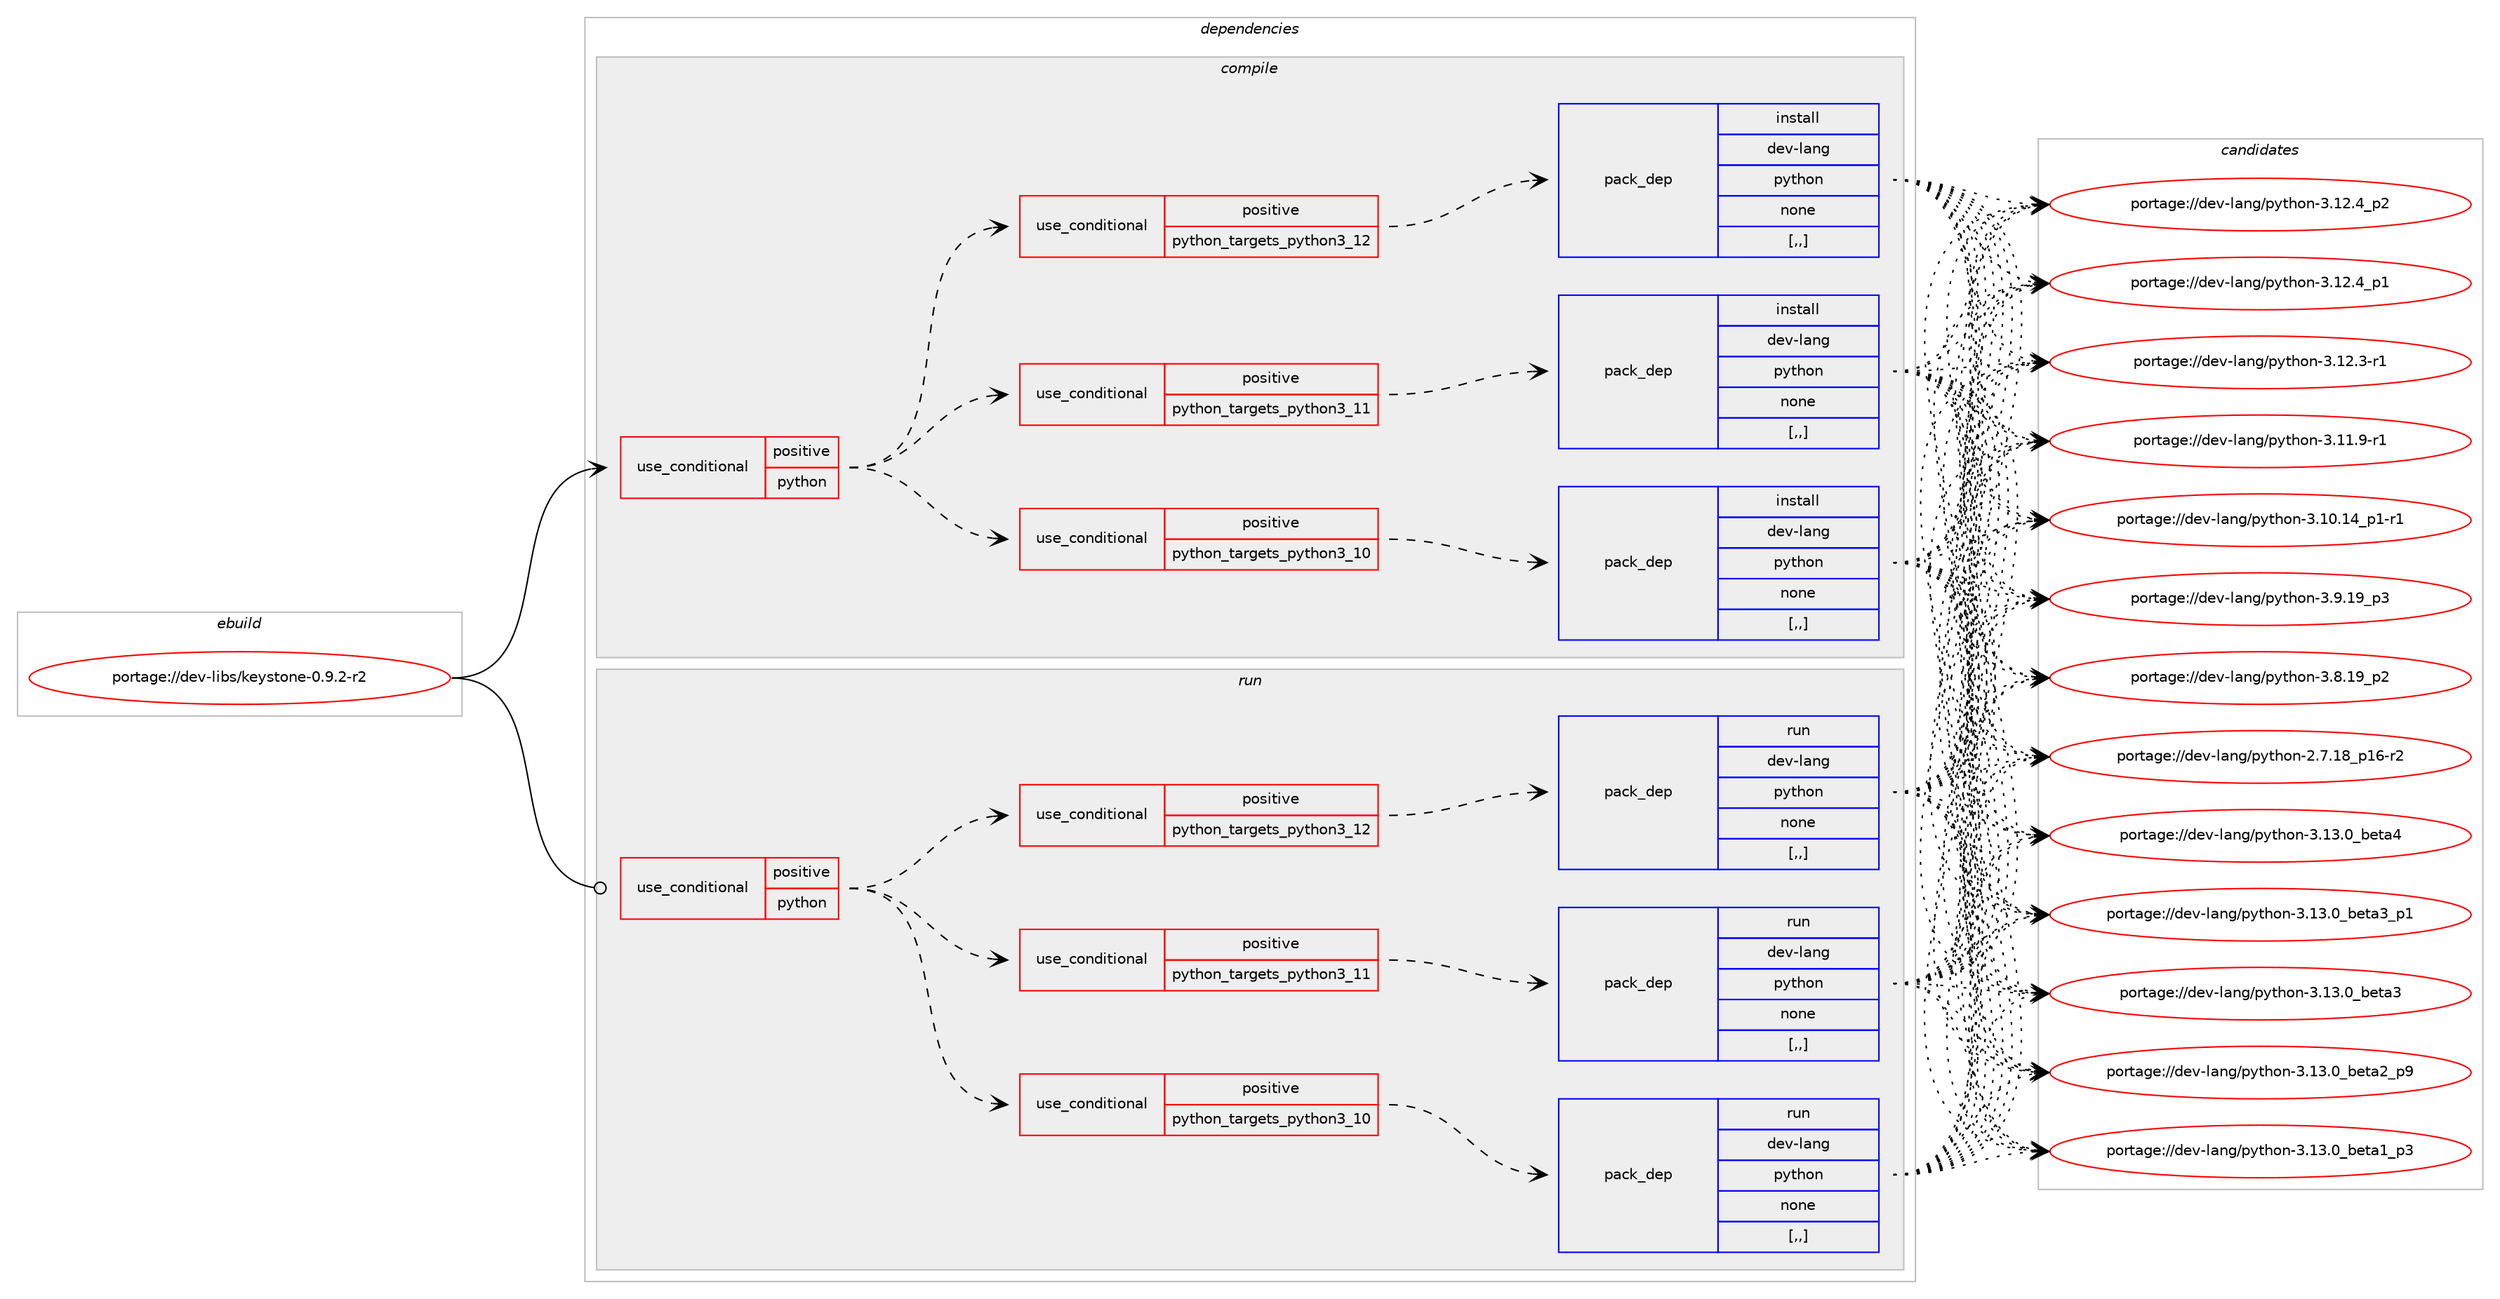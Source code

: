 digraph prolog {

# *************
# Graph options
# *************

newrank=true;
concentrate=true;
compound=true;
graph [rankdir=LR,fontname=Helvetica,fontsize=10,ranksep=1.5];#, ranksep=2.5, nodesep=0.2];
edge  [arrowhead=vee];
node  [fontname=Helvetica,fontsize=10];

# **********
# The ebuild
# **********

subgraph cluster_leftcol {
color=gray;
label=<<i>ebuild</i>>;
id [label="portage://dev-libs/keystone-0.9.2-r2", color=red, width=4, href="../dev-libs/keystone-0.9.2-r2.svg"];
}

# ****************
# The dependencies
# ****************

subgraph cluster_midcol {
color=gray;
label=<<i>dependencies</i>>;
subgraph cluster_compile {
fillcolor="#eeeeee";
style=filled;
label=<<i>compile</i>>;
subgraph cond26526 {
dependency108967 [label=<<TABLE BORDER="0" CELLBORDER="1" CELLSPACING="0" CELLPADDING="4"><TR><TD ROWSPAN="3" CELLPADDING="10">use_conditional</TD></TR><TR><TD>positive</TD></TR><TR><TD>python</TD></TR></TABLE>>, shape=none, color=red];
subgraph cond26527 {
dependency108968 [label=<<TABLE BORDER="0" CELLBORDER="1" CELLSPACING="0" CELLPADDING="4"><TR><TD ROWSPAN="3" CELLPADDING="10">use_conditional</TD></TR><TR><TD>positive</TD></TR><TR><TD>python_targets_python3_10</TD></TR></TABLE>>, shape=none, color=red];
subgraph pack81267 {
dependency108969 [label=<<TABLE BORDER="0" CELLBORDER="1" CELLSPACING="0" CELLPADDING="4" WIDTH="220"><TR><TD ROWSPAN="6" CELLPADDING="30">pack_dep</TD></TR><TR><TD WIDTH="110">install</TD></TR><TR><TD>dev-lang</TD></TR><TR><TD>python</TD></TR><TR><TD>none</TD></TR><TR><TD>[,,]</TD></TR></TABLE>>, shape=none, color=blue];
}
dependency108968:e -> dependency108969:w [weight=20,style="dashed",arrowhead="vee"];
}
dependency108967:e -> dependency108968:w [weight=20,style="dashed",arrowhead="vee"];
subgraph cond26528 {
dependency108970 [label=<<TABLE BORDER="0" CELLBORDER="1" CELLSPACING="0" CELLPADDING="4"><TR><TD ROWSPAN="3" CELLPADDING="10">use_conditional</TD></TR><TR><TD>positive</TD></TR><TR><TD>python_targets_python3_11</TD></TR></TABLE>>, shape=none, color=red];
subgraph pack81268 {
dependency108971 [label=<<TABLE BORDER="0" CELLBORDER="1" CELLSPACING="0" CELLPADDING="4" WIDTH="220"><TR><TD ROWSPAN="6" CELLPADDING="30">pack_dep</TD></TR><TR><TD WIDTH="110">install</TD></TR><TR><TD>dev-lang</TD></TR><TR><TD>python</TD></TR><TR><TD>none</TD></TR><TR><TD>[,,]</TD></TR></TABLE>>, shape=none, color=blue];
}
dependency108970:e -> dependency108971:w [weight=20,style="dashed",arrowhead="vee"];
}
dependency108967:e -> dependency108970:w [weight=20,style="dashed",arrowhead="vee"];
subgraph cond26529 {
dependency108972 [label=<<TABLE BORDER="0" CELLBORDER="1" CELLSPACING="0" CELLPADDING="4"><TR><TD ROWSPAN="3" CELLPADDING="10">use_conditional</TD></TR><TR><TD>positive</TD></TR><TR><TD>python_targets_python3_12</TD></TR></TABLE>>, shape=none, color=red];
subgraph pack81269 {
dependency108973 [label=<<TABLE BORDER="0" CELLBORDER="1" CELLSPACING="0" CELLPADDING="4" WIDTH="220"><TR><TD ROWSPAN="6" CELLPADDING="30">pack_dep</TD></TR><TR><TD WIDTH="110">install</TD></TR><TR><TD>dev-lang</TD></TR><TR><TD>python</TD></TR><TR><TD>none</TD></TR><TR><TD>[,,]</TD></TR></TABLE>>, shape=none, color=blue];
}
dependency108972:e -> dependency108973:w [weight=20,style="dashed",arrowhead="vee"];
}
dependency108967:e -> dependency108972:w [weight=20,style="dashed",arrowhead="vee"];
}
id:e -> dependency108967:w [weight=20,style="solid",arrowhead="vee"];
}
subgraph cluster_compileandrun {
fillcolor="#eeeeee";
style=filled;
label=<<i>compile and run</i>>;
}
subgraph cluster_run {
fillcolor="#eeeeee";
style=filled;
label=<<i>run</i>>;
subgraph cond26530 {
dependency108974 [label=<<TABLE BORDER="0" CELLBORDER="1" CELLSPACING="0" CELLPADDING="4"><TR><TD ROWSPAN="3" CELLPADDING="10">use_conditional</TD></TR><TR><TD>positive</TD></TR><TR><TD>python</TD></TR></TABLE>>, shape=none, color=red];
subgraph cond26531 {
dependency108975 [label=<<TABLE BORDER="0" CELLBORDER="1" CELLSPACING="0" CELLPADDING="4"><TR><TD ROWSPAN="3" CELLPADDING="10">use_conditional</TD></TR><TR><TD>positive</TD></TR><TR><TD>python_targets_python3_10</TD></TR></TABLE>>, shape=none, color=red];
subgraph pack81270 {
dependency108976 [label=<<TABLE BORDER="0" CELLBORDER="1" CELLSPACING="0" CELLPADDING="4" WIDTH="220"><TR><TD ROWSPAN="6" CELLPADDING="30">pack_dep</TD></TR><TR><TD WIDTH="110">run</TD></TR><TR><TD>dev-lang</TD></TR><TR><TD>python</TD></TR><TR><TD>none</TD></TR><TR><TD>[,,]</TD></TR></TABLE>>, shape=none, color=blue];
}
dependency108975:e -> dependency108976:w [weight=20,style="dashed",arrowhead="vee"];
}
dependency108974:e -> dependency108975:w [weight=20,style="dashed",arrowhead="vee"];
subgraph cond26532 {
dependency108977 [label=<<TABLE BORDER="0" CELLBORDER="1" CELLSPACING="0" CELLPADDING="4"><TR><TD ROWSPAN="3" CELLPADDING="10">use_conditional</TD></TR><TR><TD>positive</TD></TR><TR><TD>python_targets_python3_11</TD></TR></TABLE>>, shape=none, color=red];
subgraph pack81271 {
dependency108978 [label=<<TABLE BORDER="0" CELLBORDER="1" CELLSPACING="0" CELLPADDING="4" WIDTH="220"><TR><TD ROWSPAN="6" CELLPADDING="30">pack_dep</TD></TR><TR><TD WIDTH="110">run</TD></TR><TR><TD>dev-lang</TD></TR><TR><TD>python</TD></TR><TR><TD>none</TD></TR><TR><TD>[,,]</TD></TR></TABLE>>, shape=none, color=blue];
}
dependency108977:e -> dependency108978:w [weight=20,style="dashed",arrowhead="vee"];
}
dependency108974:e -> dependency108977:w [weight=20,style="dashed",arrowhead="vee"];
subgraph cond26533 {
dependency108979 [label=<<TABLE BORDER="0" CELLBORDER="1" CELLSPACING="0" CELLPADDING="4"><TR><TD ROWSPAN="3" CELLPADDING="10">use_conditional</TD></TR><TR><TD>positive</TD></TR><TR><TD>python_targets_python3_12</TD></TR></TABLE>>, shape=none, color=red];
subgraph pack81272 {
dependency108980 [label=<<TABLE BORDER="0" CELLBORDER="1" CELLSPACING="0" CELLPADDING="4" WIDTH="220"><TR><TD ROWSPAN="6" CELLPADDING="30">pack_dep</TD></TR><TR><TD WIDTH="110">run</TD></TR><TR><TD>dev-lang</TD></TR><TR><TD>python</TD></TR><TR><TD>none</TD></TR><TR><TD>[,,]</TD></TR></TABLE>>, shape=none, color=blue];
}
dependency108979:e -> dependency108980:w [weight=20,style="dashed",arrowhead="vee"];
}
dependency108974:e -> dependency108979:w [weight=20,style="dashed",arrowhead="vee"];
}
id:e -> dependency108974:w [weight=20,style="solid",arrowhead="odot"];
}
}

# **************
# The candidates
# **************

subgraph cluster_choices {
rank=same;
color=gray;
label=<<i>candidates</i>>;

subgraph choice81267 {
color=black;
nodesep=1;
choice1001011184510897110103471121211161041111104551464951464895981011169752 [label="portage://dev-lang/python-3.13.0_beta4", color=red, width=4,href="../dev-lang/python-3.13.0_beta4.svg"];
choice10010111845108971101034711212111610411111045514649514648959810111697519511249 [label="portage://dev-lang/python-3.13.0_beta3_p1", color=red, width=4,href="../dev-lang/python-3.13.0_beta3_p1.svg"];
choice1001011184510897110103471121211161041111104551464951464895981011169751 [label="portage://dev-lang/python-3.13.0_beta3", color=red, width=4,href="../dev-lang/python-3.13.0_beta3.svg"];
choice10010111845108971101034711212111610411111045514649514648959810111697509511257 [label="portage://dev-lang/python-3.13.0_beta2_p9", color=red, width=4,href="../dev-lang/python-3.13.0_beta2_p9.svg"];
choice10010111845108971101034711212111610411111045514649514648959810111697499511251 [label="portage://dev-lang/python-3.13.0_beta1_p3", color=red, width=4,href="../dev-lang/python-3.13.0_beta1_p3.svg"];
choice100101118451089711010347112121116104111110455146495046529511250 [label="portage://dev-lang/python-3.12.4_p2", color=red, width=4,href="../dev-lang/python-3.12.4_p2.svg"];
choice100101118451089711010347112121116104111110455146495046529511249 [label="portage://dev-lang/python-3.12.4_p1", color=red, width=4,href="../dev-lang/python-3.12.4_p1.svg"];
choice100101118451089711010347112121116104111110455146495046514511449 [label="portage://dev-lang/python-3.12.3-r1", color=red, width=4,href="../dev-lang/python-3.12.3-r1.svg"];
choice100101118451089711010347112121116104111110455146494946574511449 [label="portage://dev-lang/python-3.11.9-r1", color=red, width=4,href="../dev-lang/python-3.11.9-r1.svg"];
choice100101118451089711010347112121116104111110455146494846495295112494511449 [label="portage://dev-lang/python-3.10.14_p1-r1", color=red, width=4,href="../dev-lang/python-3.10.14_p1-r1.svg"];
choice100101118451089711010347112121116104111110455146574649579511251 [label="portage://dev-lang/python-3.9.19_p3", color=red, width=4,href="../dev-lang/python-3.9.19_p3.svg"];
choice100101118451089711010347112121116104111110455146564649579511250 [label="portage://dev-lang/python-3.8.19_p2", color=red, width=4,href="../dev-lang/python-3.8.19_p2.svg"];
choice100101118451089711010347112121116104111110455046554649569511249544511450 [label="portage://dev-lang/python-2.7.18_p16-r2", color=red, width=4,href="../dev-lang/python-2.7.18_p16-r2.svg"];
dependency108969:e -> choice1001011184510897110103471121211161041111104551464951464895981011169752:w [style=dotted,weight="100"];
dependency108969:e -> choice10010111845108971101034711212111610411111045514649514648959810111697519511249:w [style=dotted,weight="100"];
dependency108969:e -> choice1001011184510897110103471121211161041111104551464951464895981011169751:w [style=dotted,weight="100"];
dependency108969:e -> choice10010111845108971101034711212111610411111045514649514648959810111697509511257:w [style=dotted,weight="100"];
dependency108969:e -> choice10010111845108971101034711212111610411111045514649514648959810111697499511251:w [style=dotted,weight="100"];
dependency108969:e -> choice100101118451089711010347112121116104111110455146495046529511250:w [style=dotted,weight="100"];
dependency108969:e -> choice100101118451089711010347112121116104111110455146495046529511249:w [style=dotted,weight="100"];
dependency108969:e -> choice100101118451089711010347112121116104111110455146495046514511449:w [style=dotted,weight="100"];
dependency108969:e -> choice100101118451089711010347112121116104111110455146494946574511449:w [style=dotted,weight="100"];
dependency108969:e -> choice100101118451089711010347112121116104111110455146494846495295112494511449:w [style=dotted,weight="100"];
dependency108969:e -> choice100101118451089711010347112121116104111110455146574649579511251:w [style=dotted,weight="100"];
dependency108969:e -> choice100101118451089711010347112121116104111110455146564649579511250:w [style=dotted,weight="100"];
dependency108969:e -> choice100101118451089711010347112121116104111110455046554649569511249544511450:w [style=dotted,weight="100"];
}
subgraph choice81268 {
color=black;
nodesep=1;
choice1001011184510897110103471121211161041111104551464951464895981011169752 [label="portage://dev-lang/python-3.13.0_beta4", color=red, width=4,href="../dev-lang/python-3.13.0_beta4.svg"];
choice10010111845108971101034711212111610411111045514649514648959810111697519511249 [label="portage://dev-lang/python-3.13.0_beta3_p1", color=red, width=4,href="../dev-lang/python-3.13.0_beta3_p1.svg"];
choice1001011184510897110103471121211161041111104551464951464895981011169751 [label="portage://dev-lang/python-3.13.0_beta3", color=red, width=4,href="../dev-lang/python-3.13.0_beta3.svg"];
choice10010111845108971101034711212111610411111045514649514648959810111697509511257 [label="portage://dev-lang/python-3.13.0_beta2_p9", color=red, width=4,href="../dev-lang/python-3.13.0_beta2_p9.svg"];
choice10010111845108971101034711212111610411111045514649514648959810111697499511251 [label="portage://dev-lang/python-3.13.0_beta1_p3", color=red, width=4,href="../dev-lang/python-3.13.0_beta1_p3.svg"];
choice100101118451089711010347112121116104111110455146495046529511250 [label="portage://dev-lang/python-3.12.4_p2", color=red, width=4,href="../dev-lang/python-3.12.4_p2.svg"];
choice100101118451089711010347112121116104111110455146495046529511249 [label="portage://dev-lang/python-3.12.4_p1", color=red, width=4,href="../dev-lang/python-3.12.4_p1.svg"];
choice100101118451089711010347112121116104111110455146495046514511449 [label="portage://dev-lang/python-3.12.3-r1", color=red, width=4,href="../dev-lang/python-3.12.3-r1.svg"];
choice100101118451089711010347112121116104111110455146494946574511449 [label="portage://dev-lang/python-3.11.9-r1", color=red, width=4,href="../dev-lang/python-3.11.9-r1.svg"];
choice100101118451089711010347112121116104111110455146494846495295112494511449 [label="portage://dev-lang/python-3.10.14_p1-r1", color=red, width=4,href="../dev-lang/python-3.10.14_p1-r1.svg"];
choice100101118451089711010347112121116104111110455146574649579511251 [label="portage://dev-lang/python-3.9.19_p3", color=red, width=4,href="../dev-lang/python-3.9.19_p3.svg"];
choice100101118451089711010347112121116104111110455146564649579511250 [label="portage://dev-lang/python-3.8.19_p2", color=red, width=4,href="../dev-lang/python-3.8.19_p2.svg"];
choice100101118451089711010347112121116104111110455046554649569511249544511450 [label="portage://dev-lang/python-2.7.18_p16-r2", color=red, width=4,href="../dev-lang/python-2.7.18_p16-r2.svg"];
dependency108971:e -> choice1001011184510897110103471121211161041111104551464951464895981011169752:w [style=dotted,weight="100"];
dependency108971:e -> choice10010111845108971101034711212111610411111045514649514648959810111697519511249:w [style=dotted,weight="100"];
dependency108971:e -> choice1001011184510897110103471121211161041111104551464951464895981011169751:w [style=dotted,weight="100"];
dependency108971:e -> choice10010111845108971101034711212111610411111045514649514648959810111697509511257:w [style=dotted,weight="100"];
dependency108971:e -> choice10010111845108971101034711212111610411111045514649514648959810111697499511251:w [style=dotted,weight="100"];
dependency108971:e -> choice100101118451089711010347112121116104111110455146495046529511250:w [style=dotted,weight="100"];
dependency108971:e -> choice100101118451089711010347112121116104111110455146495046529511249:w [style=dotted,weight="100"];
dependency108971:e -> choice100101118451089711010347112121116104111110455146495046514511449:w [style=dotted,weight="100"];
dependency108971:e -> choice100101118451089711010347112121116104111110455146494946574511449:w [style=dotted,weight="100"];
dependency108971:e -> choice100101118451089711010347112121116104111110455146494846495295112494511449:w [style=dotted,weight="100"];
dependency108971:e -> choice100101118451089711010347112121116104111110455146574649579511251:w [style=dotted,weight="100"];
dependency108971:e -> choice100101118451089711010347112121116104111110455146564649579511250:w [style=dotted,weight="100"];
dependency108971:e -> choice100101118451089711010347112121116104111110455046554649569511249544511450:w [style=dotted,weight="100"];
}
subgraph choice81269 {
color=black;
nodesep=1;
choice1001011184510897110103471121211161041111104551464951464895981011169752 [label="portage://dev-lang/python-3.13.0_beta4", color=red, width=4,href="../dev-lang/python-3.13.0_beta4.svg"];
choice10010111845108971101034711212111610411111045514649514648959810111697519511249 [label="portage://dev-lang/python-3.13.0_beta3_p1", color=red, width=4,href="../dev-lang/python-3.13.0_beta3_p1.svg"];
choice1001011184510897110103471121211161041111104551464951464895981011169751 [label="portage://dev-lang/python-3.13.0_beta3", color=red, width=4,href="../dev-lang/python-3.13.0_beta3.svg"];
choice10010111845108971101034711212111610411111045514649514648959810111697509511257 [label="portage://dev-lang/python-3.13.0_beta2_p9", color=red, width=4,href="../dev-lang/python-3.13.0_beta2_p9.svg"];
choice10010111845108971101034711212111610411111045514649514648959810111697499511251 [label="portage://dev-lang/python-3.13.0_beta1_p3", color=red, width=4,href="../dev-lang/python-3.13.0_beta1_p3.svg"];
choice100101118451089711010347112121116104111110455146495046529511250 [label="portage://dev-lang/python-3.12.4_p2", color=red, width=4,href="../dev-lang/python-3.12.4_p2.svg"];
choice100101118451089711010347112121116104111110455146495046529511249 [label="portage://dev-lang/python-3.12.4_p1", color=red, width=4,href="../dev-lang/python-3.12.4_p1.svg"];
choice100101118451089711010347112121116104111110455146495046514511449 [label="portage://dev-lang/python-3.12.3-r1", color=red, width=4,href="../dev-lang/python-3.12.3-r1.svg"];
choice100101118451089711010347112121116104111110455146494946574511449 [label="portage://dev-lang/python-3.11.9-r1", color=red, width=4,href="../dev-lang/python-3.11.9-r1.svg"];
choice100101118451089711010347112121116104111110455146494846495295112494511449 [label="portage://dev-lang/python-3.10.14_p1-r1", color=red, width=4,href="../dev-lang/python-3.10.14_p1-r1.svg"];
choice100101118451089711010347112121116104111110455146574649579511251 [label="portage://dev-lang/python-3.9.19_p3", color=red, width=4,href="../dev-lang/python-3.9.19_p3.svg"];
choice100101118451089711010347112121116104111110455146564649579511250 [label="portage://dev-lang/python-3.8.19_p2", color=red, width=4,href="../dev-lang/python-3.8.19_p2.svg"];
choice100101118451089711010347112121116104111110455046554649569511249544511450 [label="portage://dev-lang/python-2.7.18_p16-r2", color=red, width=4,href="../dev-lang/python-2.7.18_p16-r2.svg"];
dependency108973:e -> choice1001011184510897110103471121211161041111104551464951464895981011169752:w [style=dotted,weight="100"];
dependency108973:e -> choice10010111845108971101034711212111610411111045514649514648959810111697519511249:w [style=dotted,weight="100"];
dependency108973:e -> choice1001011184510897110103471121211161041111104551464951464895981011169751:w [style=dotted,weight="100"];
dependency108973:e -> choice10010111845108971101034711212111610411111045514649514648959810111697509511257:w [style=dotted,weight="100"];
dependency108973:e -> choice10010111845108971101034711212111610411111045514649514648959810111697499511251:w [style=dotted,weight="100"];
dependency108973:e -> choice100101118451089711010347112121116104111110455146495046529511250:w [style=dotted,weight="100"];
dependency108973:e -> choice100101118451089711010347112121116104111110455146495046529511249:w [style=dotted,weight="100"];
dependency108973:e -> choice100101118451089711010347112121116104111110455146495046514511449:w [style=dotted,weight="100"];
dependency108973:e -> choice100101118451089711010347112121116104111110455146494946574511449:w [style=dotted,weight="100"];
dependency108973:e -> choice100101118451089711010347112121116104111110455146494846495295112494511449:w [style=dotted,weight="100"];
dependency108973:e -> choice100101118451089711010347112121116104111110455146574649579511251:w [style=dotted,weight="100"];
dependency108973:e -> choice100101118451089711010347112121116104111110455146564649579511250:w [style=dotted,weight="100"];
dependency108973:e -> choice100101118451089711010347112121116104111110455046554649569511249544511450:w [style=dotted,weight="100"];
}
subgraph choice81270 {
color=black;
nodesep=1;
choice1001011184510897110103471121211161041111104551464951464895981011169752 [label="portage://dev-lang/python-3.13.0_beta4", color=red, width=4,href="../dev-lang/python-3.13.0_beta4.svg"];
choice10010111845108971101034711212111610411111045514649514648959810111697519511249 [label="portage://dev-lang/python-3.13.0_beta3_p1", color=red, width=4,href="../dev-lang/python-3.13.0_beta3_p1.svg"];
choice1001011184510897110103471121211161041111104551464951464895981011169751 [label="portage://dev-lang/python-3.13.0_beta3", color=red, width=4,href="../dev-lang/python-3.13.0_beta3.svg"];
choice10010111845108971101034711212111610411111045514649514648959810111697509511257 [label="portage://dev-lang/python-3.13.0_beta2_p9", color=red, width=4,href="../dev-lang/python-3.13.0_beta2_p9.svg"];
choice10010111845108971101034711212111610411111045514649514648959810111697499511251 [label="portage://dev-lang/python-3.13.0_beta1_p3", color=red, width=4,href="../dev-lang/python-3.13.0_beta1_p3.svg"];
choice100101118451089711010347112121116104111110455146495046529511250 [label="portage://dev-lang/python-3.12.4_p2", color=red, width=4,href="../dev-lang/python-3.12.4_p2.svg"];
choice100101118451089711010347112121116104111110455146495046529511249 [label="portage://dev-lang/python-3.12.4_p1", color=red, width=4,href="../dev-lang/python-3.12.4_p1.svg"];
choice100101118451089711010347112121116104111110455146495046514511449 [label="portage://dev-lang/python-3.12.3-r1", color=red, width=4,href="../dev-lang/python-3.12.3-r1.svg"];
choice100101118451089711010347112121116104111110455146494946574511449 [label="portage://dev-lang/python-3.11.9-r1", color=red, width=4,href="../dev-lang/python-3.11.9-r1.svg"];
choice100101118451089711010347112121116104111110455146494846495295112494511449 [label="portage://dev-lang/python-3.10.14_p1-r1", color=red, width=4,href="../dev-lang/python-3.10.14_p1-r1.svg"];
choice100101118451089711010347112121116104111110455146574649579511251 [label="portage://dev-lang/python-3.9.19_p3", color=red, width=4,href="../dev-lang/python-3.9.19_p3.svg"];
choice100101118451089711010347112121116104111110455146564649579511250 [label="portage://dev-lang/python-3.8.19_p2", color=red, width=4,href="../dev-lang/python-3.8.19_p2.svg"];
choice100101118451089711010347112121116104111110455046554649569511249544511450 [label="portage://dev-lang/python-2.7.18_p16-r2", color=red, width=4,href="../dev-lang/python-2.7.18_p16-r2.svg"];
dependency108976:e -> choice1001011184510897110103471121211161041111104551464951464895981011169752:w [style=dotted,weight="100"];
dependency108976:e -> choice10010111845108971101034711212111610411111045514649514648959810111697519511249:w [style=dotted,weight="100"];
dependency108976:e -> choice1001011184510897110103471121211161041111104551464951464895981011169751:w [style=dotted,weight="100"];
dependency108976:e -> choice10010111845108971101034711212111610411111045514649514648959810111697509511257:w [style=dotted,weight="100"];
dependency108976:e -> choice10010111845108971101034711212111610411111045514649514648959810111697499511251:w [style=dotted,weight="100"];
dependency108976:e -> choice100101118451089711010347112121116104111110455146495046529511250:w [style=dotted,weight="100"];
dependency108976:e -> choice100101118451089711010347112121116104111110455146495046529511249:w [style=dotted,weight="100"];
dependency108976:e -> choice100101118451089711010347112121116104111110455146495046514511449:w [style=dotted,weight="100"];
dependency108976:e -> choice100101118451089711010347112121116104111110455146494946574511449:w [style=dotted,weight="100"];
dependency108976:e -> choice100101118451089711010347112121116104111110455146494846495295112494511449:w [style=dotted,weight="100"];
dependency108976:e -> choice100101118451089711010347112121116104111110455146574649579511251:w [style=dotted,weight="100"];
dependency108976:e -> choice100101118451089711010347112121116104111110455146564649579511250:w [style=dotted,weight="100"];
dependency108976:e -> choice100101118451089711010347112121116104111110455046554649569511249544511450:w [style=dotted,weight="100"];
}
subgraph choice81271 {
color=black;
nodesep=1;
choice1001011184510897110103471121211161041111104551464951464895981011169752 [label="portage://dev-lang/python-3.13.0_beta4", color=red, width=4,href="../dev-lang/python-3.13.0_beta4.svg"];
choice10010111845108971101034711212111610411111045514649514648959810111697519511249 [label="portage://dev-lang/python-3.13.0_beta3_p1", color=red, width=4,href="../dev-lang/python-3.13.0_beta3_p1.svg"];
choice1001011184510897110103471121211161041111104551464951464895981011169751 [label="portage://dev-lang/python-3.13.0_beta3", color=red, width=4,href="../dev-lang/python-3.13.0_beta3.svg"];
choice10010111845108971101034711212111610411111045514649514648959810111697509511257 [label="portage://dev-lang/python-3.13.0_beta2_p9", color=red, width=4,href="../dev-lang/python-3.13.0_beta2_p9.svg"];
choice10010111845108971101034711212111610411111045514649514648959810111697499511251 [label="portage://dev-lang/python-3.13.0_beta1_p3", color=red, width=4,href="../dev-lang/python-3.13.0_beta1_p3.svg"];
choice100101118451089711010347112121116104111110455146495046529511250 [label="portage://dev-lang/python-3.12.4_p2", color=red, width=4,href="../dev-lang/python-3.12.4_p2.svg"];
choice100101118451089711010347112121116104111110455146495046529511249 [label="portage://dev-lang/python-3.12.4_p1", color=red, width=4,href="../dev-lang/python-3.12.4_p1.svg"];
choice100101118451089711010347112121116104111110455146495046514511449 [label="portage://dev-lang/python-3.12.3-r1", color=red, width=4,href="../dev-lang/python-3.12.3-r1.svg"];
choice100101118451089711010347112121116104111110455146494946574511449 [label="portage://dev-lang/python-3.11.9-r1", color=red, width=4,href="../dev-lang/python-3.11.9-r1.svg"];
choice100101118451089711010347112121116104111110455146494846495295112494511449 [label="portage://dev-lang/python-3.10.14_p1-r1", color=red, width=4,href="../dev-lang/python-3.10.14_p1-r1.svg"];
choice100101118451089711010347112121116104111110455146574649579511251 [label="portage://dev-lang/python-3.9.19_p3", color=red, width=4,href="../dev-lang/python-3.9.19_p3.svg"];
choice100101118451089711010347112121116104111110455146564649579511250 [label="portage://dev-lang/python-3.8.19_p2", color=red, width=4,href="../dev-lang/python-3.8.19_p2.svg"];
choice100101118451089711010347112121116104111110455046554649569511249544511450 [label="portage://dev-lang/python-2.7.18_p16-r2", color=red, width=4,href="../dev-lang/python-2.7.18_p16-r2.svg"];
dependency108978:e -> choice1001011184510897110103471121211161041111104551464951464895981011169752:w [style=dotted,weight="100"];
dependency108978:e -> choice10010111845108971101034711212111610411111045514649514648959810111697519511249:w [style=dotted,weight="100"];
dependency108978:e -> choice1001011184510897110103471121211161041111104551464951464895981011169751:w [style=dotted,weight="100"];
dependency108978:e -> choice10010111845108971101034711212111610411111045514649514648959810111697509511257:w [style=dotted,weight="100"];
dependency108978:e -> choice10010111845108971101034711212111610411111045514649514648959810111697499511251:w [style=dotted,weight="100"];
dependency108978:e -> choice100101118451089711010347112121116104111110455146495046529511250:w [style=dotted,weight="100"];
dependency108978:e -> choice100101118451089711010347112121116104111110455146495046529511249:w [style=dotted,weight="100"];
dependency108978:e -> choice100101118451089711010347112121116104111110455146495046514511449:w [style=dotted,weight="100"];
dependency108978:e -> choice100101118451089711010347112121116104111110455146494946574511449:w [style=dotted,weight="100"];
dependency108978:e -> choice100101118451089711010347112121116104111110455146494846495295112494511449:w [style=dotted,weight="100"];
dependency108978:e -> choice100101118451089711010347112121116104111110455146574649579511251:w [style=dotted,weight="100"];
dependency108978:e -> choice100101118451089711010347112121116104111110455146564649579511250:w [style=dotted,weight="100"];
dependency108978:e -> choice100101118451089711010347112121116104111110455046554649569511249544511450:w [style=dotted,weight="100"];
}
subgraph choice81272 {
color=black;
nodesep=1;
choice1001011184510897110103471121211161041111104551464951464895981011169752 [label="portage://dev-lang/python-3.13.0_beta4", color=red, width=4,href="../dev-lang/python-3.13.0_beta4.svg"];
choice10010111845108971101034711212111610411111045514649514648959810111697519511249 [label="portage://dev-lang/python-3.13.0_beta3_p1", color=red, width=4,href="../dev-lang/python-3.13.0_beta3_p1.svg"];
choice1001011184510897110103471121211161041111104551464951464895981011169751 [label="portage://dev-lang/python-3.13.0_beta3", color=red, width=4,href="../dev-lang/python-3.13.0_beta3.svg"];
choice10010111845108971101034711212111610411111045514649514648959810111697509511257 [label="portage://dev-lang/python-3.13.0_beta2_p9", color=red, width=4,href="../dev-lang/python-3.13.0_beta2_p9.svg"];
choice10010111845108971101034711212111610411111045514649514648959810111697499511251 [label="portage://dev-lang/python-3.13.0_beta1_p3", color=red, width=4,href="../dev-lang/python-3.13.0_beta1_p3.svg"];
choice100101118451089711010347112121116104111110455146495046529511250 [label="portage://dev-lang/python-3.12.4_p2", color=red, width=4,href="../dev-lang/python-3.12.4_p2.svg"];
choice100101118451089711010347112121116104111110455146495046529511249 [label="portage://dev-lang/python-3.12.4_p1", color=red, width=4,href="../dev-lang/python-3.12.4_p1.svg"];
choice100101118451089711010347112121116104111110455146495046514511449 [label="portage://dev-lang/python-3.12.3-r1", color=red, width=4,href="../dev-lang/python-3.12.3-r1.svg"];
choice100101118451089711010347112121116104111110455146494946574511449 [label="portage://dev-lang/python-3.11.9-r1", color=red, width=4,href="../dev-lang/python-3.11.9-r1.svg"];
choice100101118451089711010347112121116104111110455146494846495295112494511449 [label="portage://dev-lang/python-3.10.14_p1-r1", color=red, width=4,href="../dev-lang/python-3.10.14_p1-r1.svg"];
choice100101118451089711010347112121116104111110455146574649579511251 [label="portage://dev-lang/python-3.9.19_p3", color=red, width=4,href="../dev-lang/python-3.9.19_p3.svg"];
choice100101118451089711010347112121116104111110455146564649579511250 [label="portage://dev-lang/python-3.8.19_p2", color=red, width=4,href="../dev-lang/python-3.8.19_p2.svg"];
choice100101118451089711010347112121116104111110455046554649569511249544511450 [label="portage://dev-lang/python-2.7.18_p16-r2", color=red, width=4,href="../dev-lang/python-2.7.18_p16-r2.svg"];
dependency108980:e -> choice1001011184510897110103471121211161041111104551464951464895981011169752:w [style=dotted,weight="100"];
dependency108980:e -> choice10010111845108971101034711212111610411111045514649514648959810111697519511249:w [style=dotted,weight="100"];
dependency108980:e -> choice1001011184510897110103471121211161041111104551464951464895981011169751:w [style=dotted,weight="100"];
dependency108980:e -> choice10010111845108971101034711212111610411111045514649514648959810111697509511257:w [style=dotted,weight="100"];
dependency108980:e -> choice10010111845108971101034711212111610411111045514649514648959810111697499511251:w [style=dotted,weight="100"];
dependency108980:e -> choice100101118451089711010347112121116104111110455146495046529511250:w [style=dotted,weight="100"];
dependency108980:e -> choice100101118451089711010347112121116104111110455146495046529511249:w [style=dotted,weight="100"];
dependency108980:e -> choice100101118451089711010347112121116104111110455146495046514511449:w [style=dotted,weight="100"];
dependency108980:e -> choice100101118451089711010347112121116104111110455146494946574511449:w [style=dotted,weight="100"];
dependency108980:e -> choice100101118451089711010347112121116104111110455146494846495295112494511449:w [style=dotted,weight="100"];
dependency108980:e -> choice100101118451089711010347112121116104111110455146574649579511251:w [style=dotted,weight="100"];
dependency108980:e -> choice100101118451089711010347112121116104111110455146564649579511250:w [style=dotted,weight="100"];
dependency108980:e -> choice100101118451089711010347112121116104111110455046554649569511249544511450:w [style=dotted,weight="100"];
}
}

}
